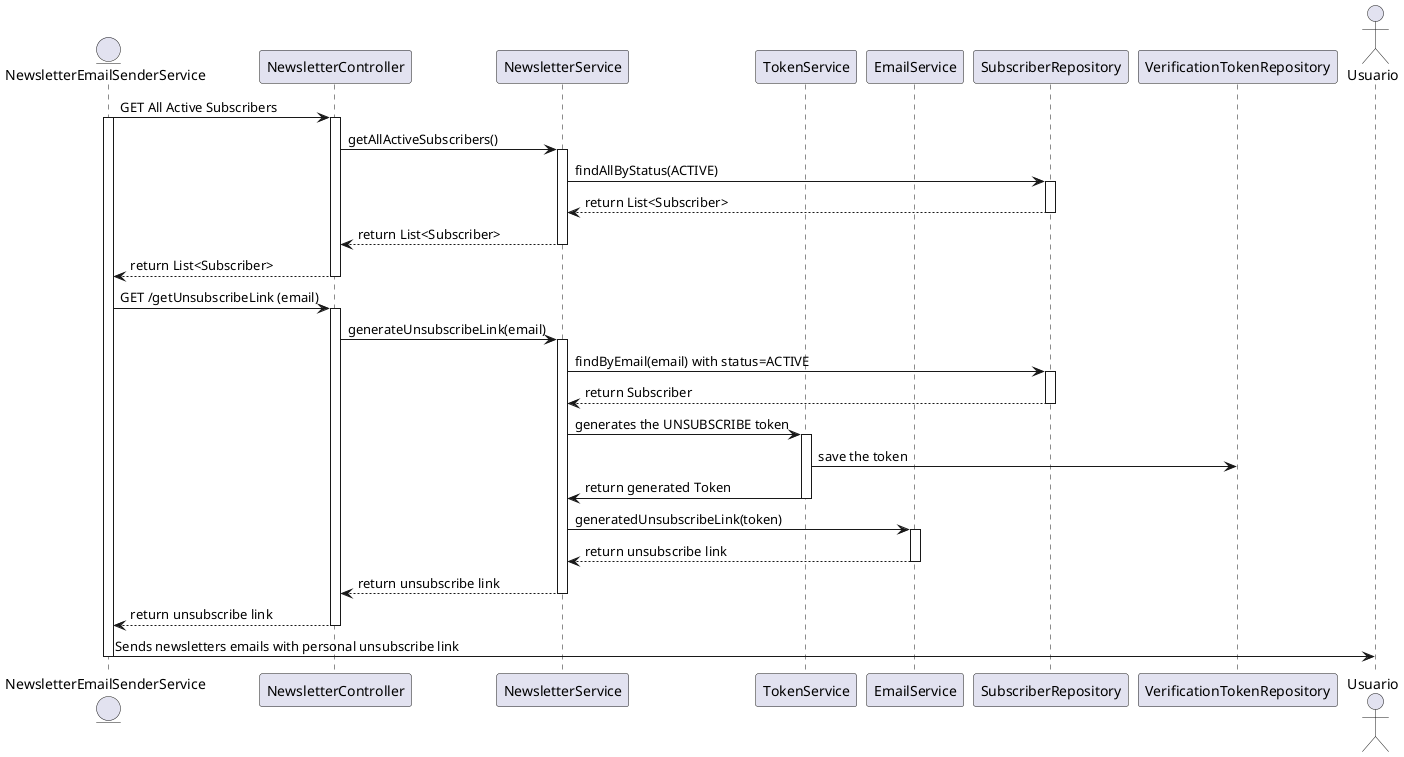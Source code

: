 @startuml unsubscribeLink_generation_sequence_diagram
entity "NewsletterEmailSenderService" as EmailSenderService

participant "NewsletterController" as Controller
participant "NewsletterService" as Service
participant "TokenService" as TokenService
participant "EmailService" as EmailService
participant "SubscriberRepository" as Repo
participant "VerificationTokenRepository" as TokenRepo

actor Usuario

EmailSenderService -> Controller : GET All Active Subscribers
activate EmailSenderService
activate Controller
Controller -> Service : getAllActiveSubscribers()
activate Service
Service -> Repo : findAllByStatus(ACTIVE)
activate Repo
Repo --> Service : return List<Subscriber>
deactivate Repo
Service --> Controller : return List<Subscriber>
deactivate Service
Controller --> EmailSenderService : return List<Subscriber>
deactivate Controller

EmailSenderService -> Controller : GET /getUnsubscribeLink (email)
activate Controller
Controller -> Service : generateUnsubscribeLink(email)
activate Service
Service -> Repo : findByEmail(email) with status=ACTIVE
activate Repo
Repo --> Service : return Subscriber
deactivate Repo
Service -> TokenService : generates the UNSUBSCRIBE token
activate TokenService
TokenService -> TokenRepo : save the token
TokenService -> Service : return generated Token
deactivate TokenService
Service -> EmailService : generatedUnsubscribeLink(token)
activate EmailService
EmailService --> Service : return unsubscribe link
deactivate EmailService
Service --> Controller : return unsubscribe link
deactivate Service
Controller --> EmailSenderService : return unsubscribe link
deactivate Controller
EmailSenderService -> Usuario : Sends newsletters emails with personal unsubscribe link 
deactivate EmailSenderService

@enduml